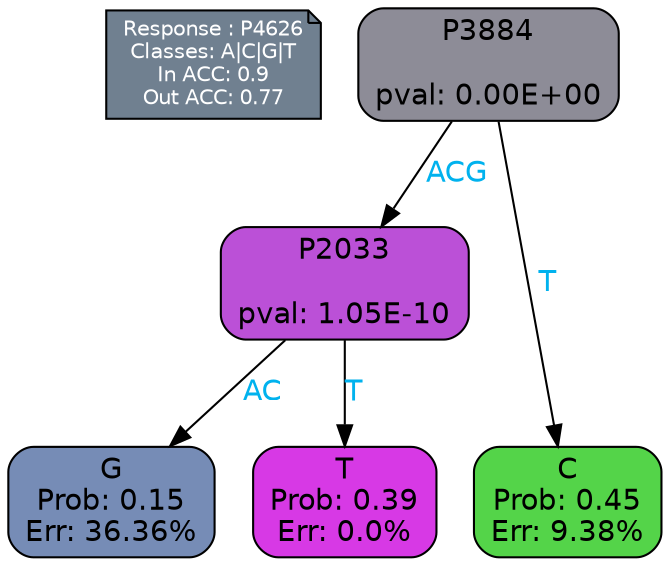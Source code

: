 digraph Tree {
node [shape=box, style="filled, rounded", color="black", fontname=helvetica] ;
graph [ranksep=equally, splines=polylines, bgcolor=transparent, dpi=600] ;
edge [fontname=helvetica] ;
LEGEND [label="Response : P4626
Classes: A|C|G|T
In ACC: 0.9
Out ACC: 0.77
",shape=note,align=left,style=filled,fillcolor="slategray",fontcolor="white",fontsize=10];1 [label="P3884

pval: 0.00E+00", fillcolor="#8d8c97"] ;
2 [label="P2033

pval: 1.05E-10", fillcolor="#bb50d7"] ;
3 [label="G
Prob: 0.15
Err: 36.36%", fillcolor="#768cb6"] ;
4 [label="T
Prob: 0.39
Err: 0.0%", fillcolor="#d739e5"] ;
5 [label="C
Prob: 0.45
Err: 9.38%", fillcolor="#54d449"] ;
1 -> 2 [label="ACG",fontcolor=deepskyblue2] ;
1 -> 5 [label="T",fontcolor=deepskyblue2] ;
2 -> 3 [label="AC",fontcolor=deepskyblue2] ;
2 -> 4 [label="T",fontcolor=deepskyblue2] ;
{rank = same; 3;4;5;}{rank = same; LEGEND;1;}}